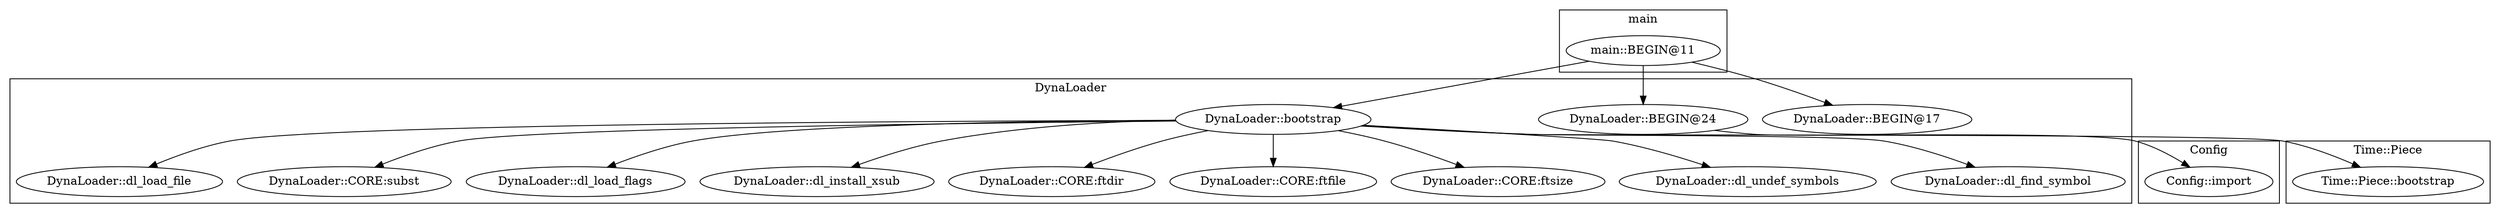 digraph {
graph [overlap=false]
subgraph cluster_Time_Piece {
	label="Time::Piece";
	"Time::Piece::bootstrap";
}
subgraph cluster_Config {
	label="Config";
	"Config::import";
}
subgraph cluster_DynaLoader {
	label="DynaLoader";
	"DynaLoader::CORE:ftfile";
	"DynaLoader::BEGIN@17";
	"DynaLoader::CORE:ftsize";
	"DynaLoader::BEGIN@24";
	"DynaLoader::dl_undef_symbols";
	"DynaLoader::dl_find_symbol";
	"DynaLoader::dl_load_file";
	"DynaLoader::CORE:subst";
	"DynaLoader::dl_load_flags";
	"DynaLoader::dl_install_xsub";
	"DynaLoader::CORE:ftdir";
	"DynaLoader::bootstrap";
}
subgraph cluster_main {
	label="main";
	"main::BEGIN@11";
}
"DynaLoader::bootstrap" -> "DynaLoader::dl_find_symbol";
"DynaLoader::bootstrap" -> "DynaLoader::CORE:ftsize";
"DynaLoader::bootstrap" -> "DynaLoader::dl_load_file";
"main::BEGIN@11" -> "DynaLoader::bootstrap";
"DynaLoader::bootstrap" -> "DynaLoader::CORE:ftfile";
"DynaLoader::bootstrap" -> "DynaLoader::CORE:subst";
"main::BEGIN@11" -> "DynaLoader::BEGIN@24";
"DynaLoader::BEGIN@24" -> "Config::import";
"DynaLoader::bootstrap" -> "DynaLoader::CORE:ftdir";
"DynaLoader::bootstrap" -> "Time::Piece::bootstrap";
"DynaLoader::bootstrap" -> "DynaLoader::dl_undef_symbols";
"main::BEGIN@11" -> "DynaLoader::BEGIN@17";
"DynaLoader::bootstrap" -> "DynaLoader::dl_load_flags";
"DynaLoader::bootstrap" -> "DynaLoader::dl_install_xsub";
}
